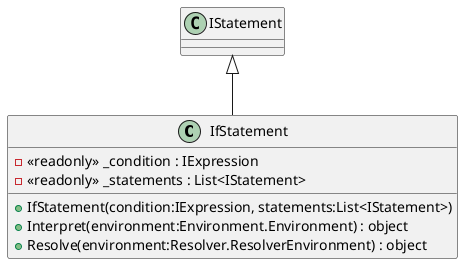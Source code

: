 @startuml
class IfStatement {
    - <<readonly>> _condition : IExpression
    - <<readonly>> _statements : List<IStatement>
    + IfStatement(condition:IExpression, statements:List<IStatement>)
    + Interpret(environment:Environment.Environment) : object
    + Resolve(environment:Resolver.ResolverEnvironment) : object
}
IStatement <|-- IfStatement
@enduml
